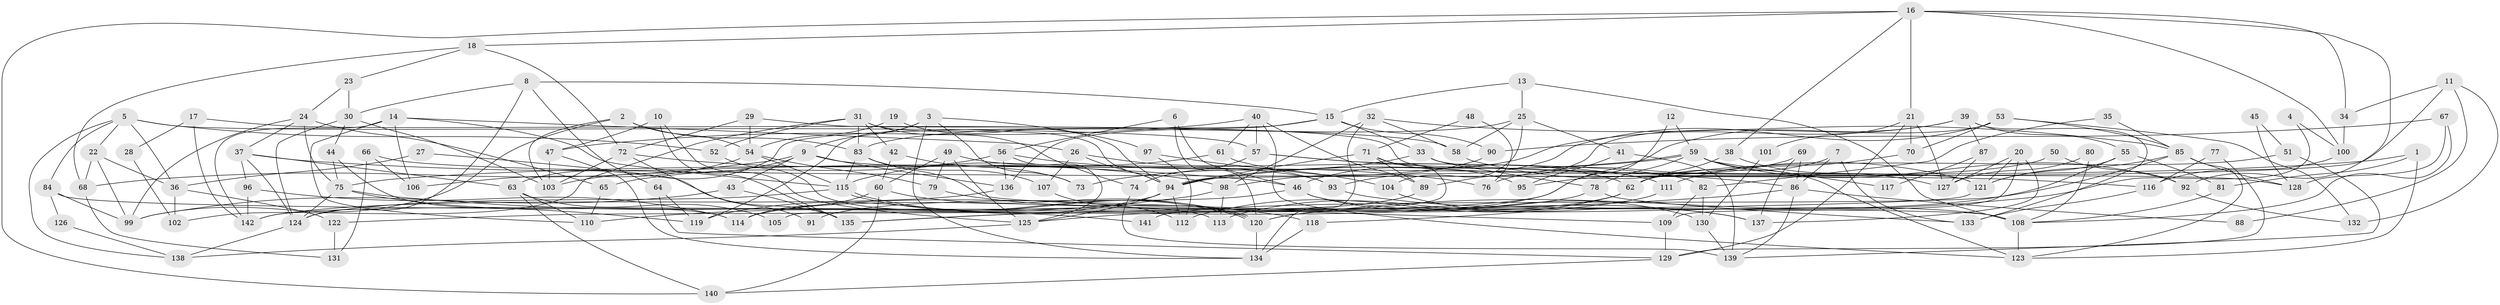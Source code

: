 // Generated by graph-tools (version 1.1) at 2025/14/03/09/25 04:14:54]
// undirected, 142 vertices, 284 edges
graph export_dot {
graph [start="1"]
  node [color=gray90,style=filled];
  1;
  2;
  3;
  4;
  5;
  6;
  7;
  8;
  9;
  10;
  11;
  12;
  13;
  14;
  15;
  16;
  17;
  18;
  19;
  20;
  21;
  22;
  23;
  24;
  25;
  26;
  27;
  28;
  29;
  30;
  31;
  32;
  33;
  34;
  35;
  36;
  37;
  38;
  39;
  40;
  41;
  42;
  43;
  44;
  45;
  46;
  47;
  48;
  49;
  50;
  51;
  52;
  53;
  54;
  55;
  56;
  57;
  58;
  59;
  60;
  61;
  62;
  63;
  64;
  65;
  66;
  67;
  68;
  69;
  70;
  71;
  72;
  73;
  74;
  75;
  76;
  77;
  78;
  79;
  80;
  81;
  82;
  83;
  84;
  85;
  86;
  87;
  88;
  89;
  90;
  91;
  92;
  93;
  94;
  95;
  96;
  97;
  98;
  99;
  100;
  101;
  102;
  103;
  104;
  105;
  106;
  107;
  108;
  109;
  110;
  111;
  112;
  113;
  114;
  115;
  116;
  117;
  118;
  119;
  120;
  121;
  122;
  123;
  124;
  125;
  126;
  127;
  128;
  129;
  130;
  131;
  132;
  133;
  134;
  135;
  136;
  137;
  138;
  139;
  140;
  141;
  142;
  1 -- 75;
  1 -- 123;
  1 -- 81;
  2 -- 83;
  2 -- 103;
  2 -- 54;
  2 -- 99;
  3 -- 119;
  3 -- 134;
  3 -- 9;
  3 -- 73;
  3 -- 97;
  4 -- 120;
  4 -- 100;
  5 -- 84;
  5 -- 22;
  5 -- 36;
  5 -- 52;
  5 -- 57;
  5 -- 138;
  6 -- 56;
  6 -- 120;
  6 -- 46;
  7 -- 62;
  7 -- 133;
  7 -- 86;
  8 -- 30;
  8 -- 124;
  8 -- 15;
  8 -- 64;
  9 -- 136;
  9 -- 43;
  9 -- 68;
  9 -- 93;
  9 -- 103;
  10 -- 135;
  10 -- 125;
  10 -- 47;
  11 -- 132;
  11 -- 94;
  11 -- 34;
  11 -- 88;
  12 -- 59;
  12 -- 135;
  13 -- 15;
  13 -- 108;
  13 -- 25;
  14 -- 142;
  14 -- 115;
  14 -- 26;
  14 -- 106;
  14 -- 110;
  15 -- 63;
  15 -- 33;
  15 -- 90;
  15 -- 136;
  16 -- 18;
  16 -- 21;
  16 -- 34;
  16 -- 38;
  16 -- 92;
  16 -- 100;
  16 -- 140;
  17 -- 58;
  17 -- 142;
  17 -- 28;
  18 -- 23;
  18 -- 72;
  18 -- 68;
  19 -- 54;
  19 -- 94;
  20 -- 137;
  20 -- 127;
  20 -- 109;
  20 -- 121;
  21 -- 70;
  21 -- 129;
  21 -- 101;
  21 -- 127;
  22 -- 99;
  22 -- 68;
  22 -- 36;
  23 -- 24;
  23 -- 30;
  24 -- 65;
  24 -- 75;
  24 -- 37;
  24 -- 99;
  25 -- 83;
  25 -- 41;
  25 -- 58;
  25 -- 104;
  26 -- 94;
  26 -- 93;
  26 -- 107;
  27 -- 36;
  27 -- 135;
  28 -- 102;
  29 -- 121;
  29 -- 54;
  29 -- 72;
  30 -- 103;
  30 -- 124;
  30 -- 44;
  31 -- 52;
  31 -- 83;
  31 -- 42;
  31 -- 74;
  31 -- 94;
  31 -- 102;
  32 -- 58;
  32 -- 85;
  32 -- 98;
  32 -- 134;
  33 -- 73;
  33 -- 78;
  33 -- 128;
  34 -- 100;
  35 -- 82;
  35 -- 85;
  36 -- 102;
  36 -- 122;
  37 -- 124;
  37 -- 46;
  37 -- 63;
  37 -- 96;
  38 -- 62;
  38 -- 127;
  39 -- 55;
  39 -- 46;
  39 -- 87;
  39 -- 133;
  39 -- 142;
  40 -- 57;
  40 -- 61;
  40 -- 47;
  40 -- 89;
  40 -- 123;
  41 -- 139;
  41 -- 95;
  42 -- 60;
  42 -- 73;
  43 -- 99;
  43 -- 135;
  44 -- 114;
  44 -- 75;
  45 -- 51;
  45 -- 128;
  46 -- 91;
  46 -- 108;
  46 -- 130;
  47 -- 103;
  47 -- 134;
  48 -- 76;
  48 -- 71;
  49 -- 60;
  49 -- 125;
  49 -- 79;
  49 -- 111;
  50 -- 92;
  50 -- 95;
  51 -- 139;
  51 -- 62;
  52 -- 113;
  53 -- 93;
  53 -- 85;
  53 -- 70;
  53 -- 89;
  53 -- 132;
  54 -- 106;
  54 -- 79;
  54 -- 115;
  55 -- 81;
  55 -- 120;
  55 -- 121;
  56 -- 136;
  56 -- 125;
  56 -- 65;
  56 -- 76;
  57 -- 74;
  57 -- 82;
  57 -- 86;
  58 -- 121;
  59 -- 94;
  59 -- 94;
  59 -- 123;
  59 -- 78;
  59 -- 92;
  59 -- 117;
  60 -- 120;
  60 -- 140;
  60 -- 114;
  61 -- 62;
  61 -- 115;
  62 -- 114;
  62 -- 112;
  62 -- 113;
  63 -- 110;
  63 -- 105;
  63 -- 140;
  64 -- 119;
  64 -- 129;
  65 -- 110;
  66 -- 131;
  66 -- 116;
  66 -- 106;
  67 -- 90;
  67 -- 108;
  67 -- 128;
  68 -- 131;
  69 -- 137;
  69 -- 86;
  69 -- 76;
  70 -- 111;
  71 -- 94;
  71 -- 89;
  71 -- 95;
  71 -- 105;
  72 -- 103;
  72 -- 91;
  72 -- 98;
  74 -- 139;
  75 -- 124;
  75 -- 119;
  75 -- 141;
  77 -- 129;
  77 -- 116;
  78 -- 125;
  78 -- 133;
  79 -- 118;
  80 -- 108;
  80 -- 127;
  81 -- 108;
  82 -- 109;
  82 -- 130;
  83 -- 109;
  83 -- 115;
  83 -- 107;
  84 -- 99;
  84 -- 108;
  84 -- 126;
  85 -- 128;
  85 -- 121;
  85 -- 123;
  85 -- 141;
  86 -- 88;
  86 -- 135;
  86 -- 139;
  87 -- 127;
  87 -- 117;
  89 -- 114;
  90 -- 98;
  92 -- 132;
  93 -- 137;
  94 -- 112;
  94 -- 119;
  94 -- 125;
  96 -- 114;
  96 -- 142;
  97 -- 112;
  97 -- 104;
  98 -- 110;
  98 -- 113;
  100 -- 116;
  101 -- 130;
  104 -- 137;
  107 -- 112;
  108 -- 123;
  109 -- 129;
  111 -- 118;
  115 -- 120;
  115 -- 120;
  115 -- 124;
  116 -- 133;
  118 -- 134;
  120 -- 134;
  121 -- 122;
  122 -- 131;
  124 -- 138;
  125 -- 138;
  126 -- 138;
  129 -- 140;
  130 -- 139;
  136 -- 142;
}
